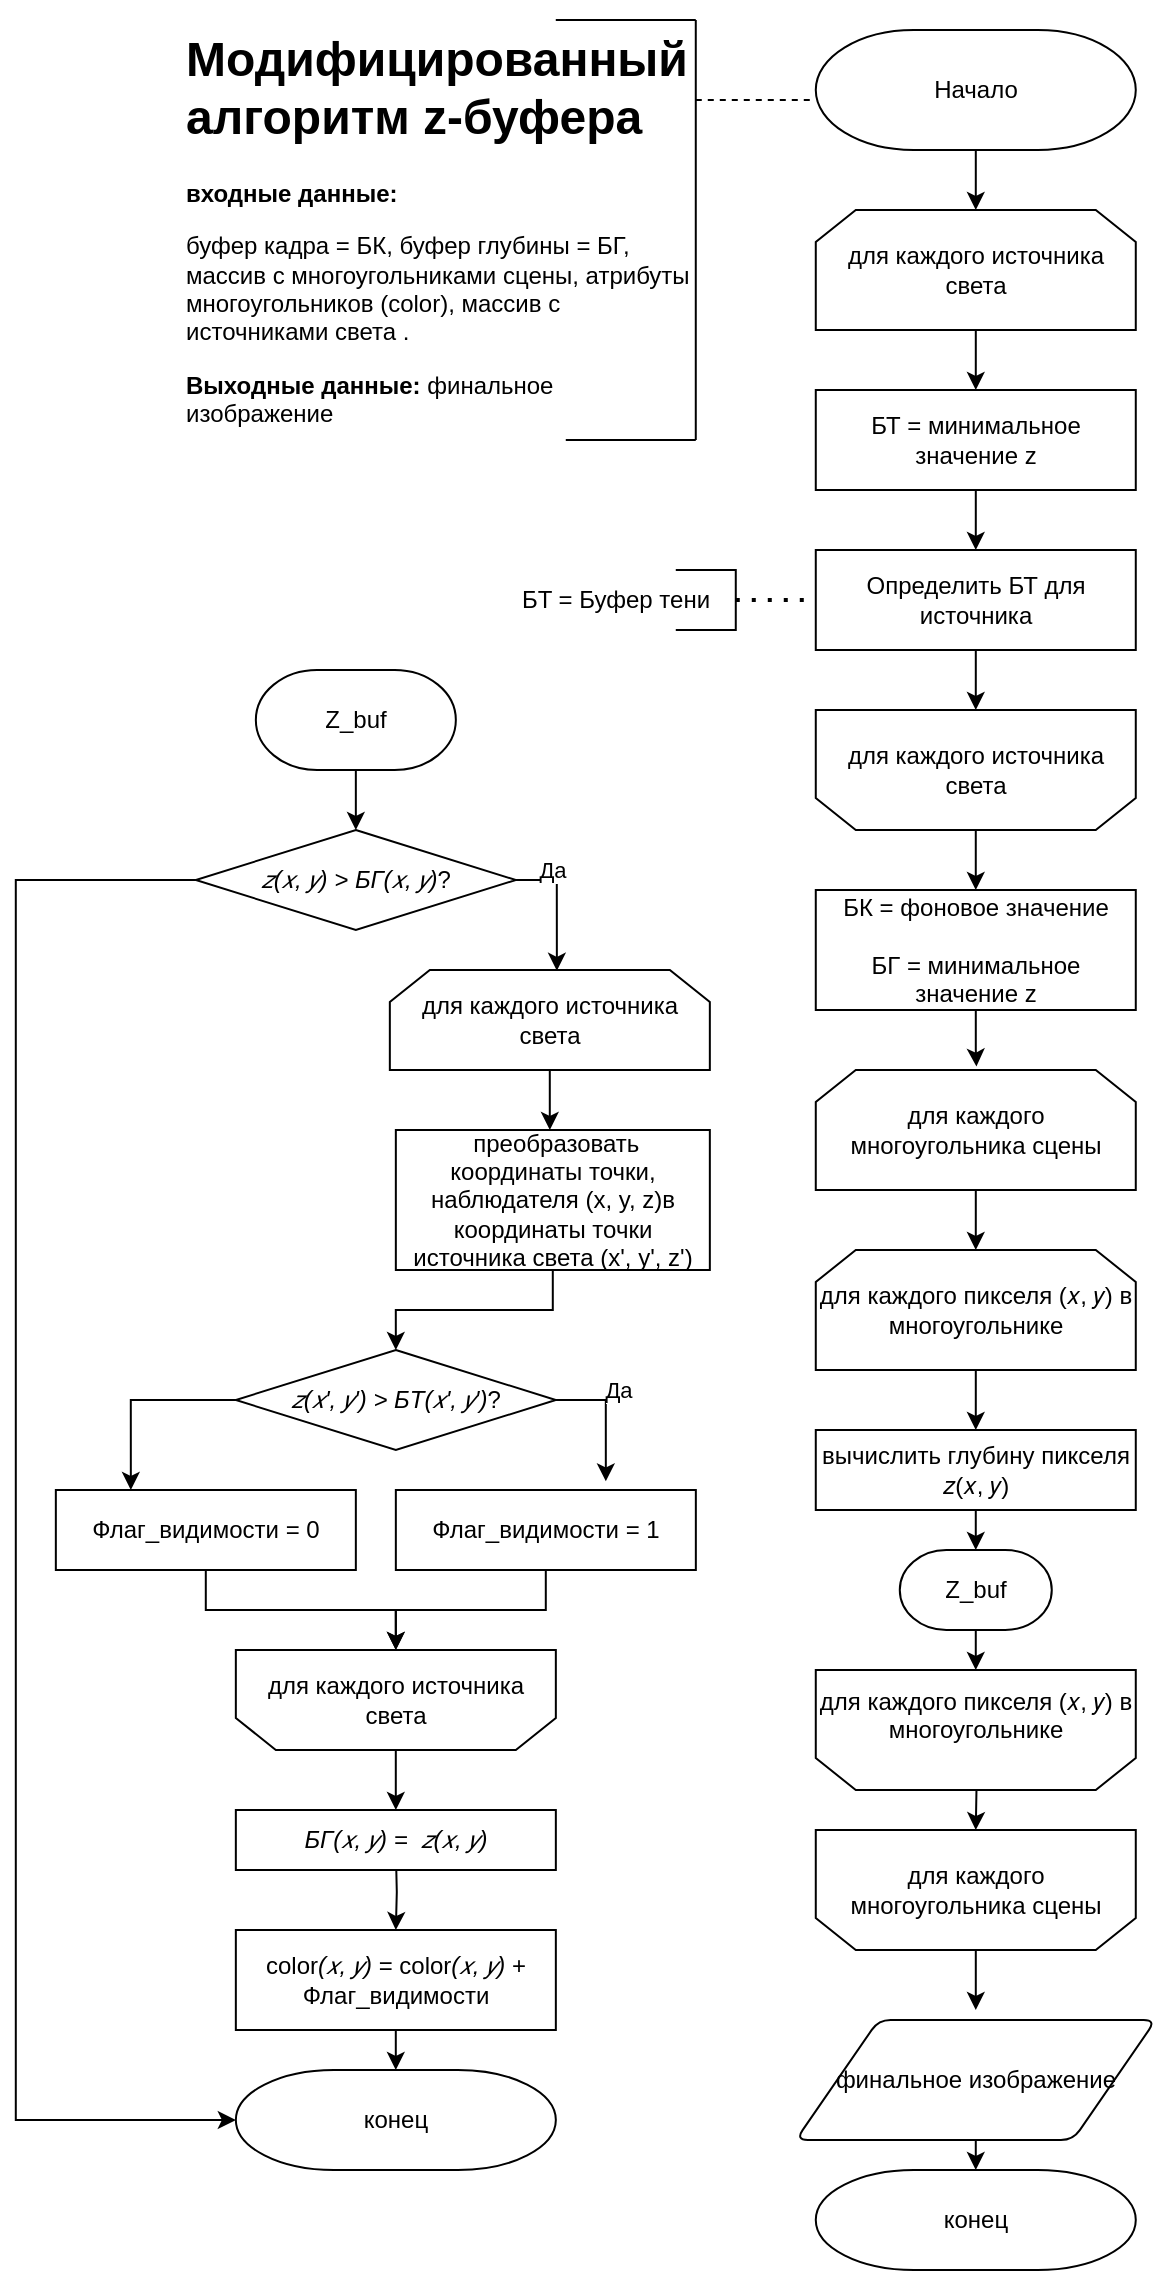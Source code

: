 <mxfile version="21.7.4" type="device">
  <diagram name="Страница — 1" id="tHWk73P_PaQuCRavGto3">
    <mxGraphModel dx="1000" dy="1708" grid="1" gridSize="10" guides="1" tooltips="1" connect="1" arrows="1" fold="1" page="1" pageScale="1" pageWidth="827" pageHeight="1169" math="0" shadow="0">
      <root>
        <mxCell id="0" />
        <mxCell id="1" parent="0" />
        <mxCell id="9HgOVvUjEggW6HavxXkO-4" value="&lt;h1&gt;Модифицированный алгоритм z-буфера&lt;br&gt;&lt;/h1&gt;&lt;p&gt;&lt;b&gt;входные данные:&lt;/b&gt;&lt;br&gt;&lt;/p&gt;&lt;p&gt;буфер кадра = БК, буфер глубины = БГ,&amp;nbsp; массив с многоугольниками сцены, атрибуты многоугольников (color), массив с источниками света .&lt;br&gt;&lt;/p&gt;&lt;p&gt;&lt;b&gt;Выходные данные: &lt;/b&gt;финальное изображение&lt;br&gt;&lt;/p&gt;&lt;p&gt;&lt;br&gt;&lt;/p&gt;&lt;p&gt;&amp;nbsp;&lt;br&gt;&lt;/p&gt;" style="text;html=1;strokeColor=none;fillColor=none;spacing=5;spacingTop=-20;whiteSpace=wrap;overflow=hidden;rounded=0;" vertex="1" parent="1">
          <mxGeometry x="109.89" y="-1130" width="260" height="210" as="geometry" />
        </mxCell>
        <mxCell id="9HgOVvUjEggW6HavxXkO-5" style="edgeStyle=orthogonalEdgeStyle;rounded=0;orthogonalLoop=1;jettySize=auto;html=1;exitX=0.5;exitY=1;exitDx=0;exitDy=0;" edge="1" parent="1" source="9HgOVvUjEggW6HavxXkO-4" target="9HgOVvUjEggW6HavxXkO-4">
          <mxGeometry relative="1" as="geometry" />
        </mxCell>
        <mxCell id="9HgOVvUjEggW6HavxXkO-7" value="" style="endArrow=none;html=1;rounded=0;exitX=1;exitY=1;exitDx=0;exitDy=0;" edge="1" parent="1" source="9HgOVvUjEggW6HavxXkO-4">
          <mxGeometry width="50" height="50" relative="1" as="geometry">
            <mxPoint x="379.89" y="-1040" as="sourcePoint" />
            <mxPoint x="369.89" y="-1130" as="targetPoint" />
          </mxGeometry>
        </mxCell>
        <mxCell id="9HgOVvUjEggW6HavxXkO-8" value="" style="endArrow=none;html=1;rounded=0;" edge="1" parent="1">
          <mxGeometry width="50" height="50" relative="1" as="geometry">
            <mxPoint x="299.89" y="-1130" as="sourcePoint" />
            <mxPoint x="369.89" y="-1130" as="targetPoint" />
          </mxGeometry>
        </mxCell>
        <mxCell id="9HgOVvUjEggW6HavxXkO-10" value="" style="endArrow=none;html=1;rounded=0;exitX=1;exitY=1;exitDx=0;exitDy=0;entryX=0.75;entryY=1;entryDx=0;entryDy=0;" edge="1" parent="1" source="9HgOVvUjEggW6HavxXkO-4" target="9HgOVvUjEggW6HavxXkO-4">
          <mxGeometry width="50" height="50" relative="1" as="geometry">
            <mxPoint x="379.89" y="-1040" as="sourcePoint" />
            <mxPoint x="429.89" y="-1090" as="targetPoint" />
          </mxGeometry>
        </mxCell>
        <mxCell id="9HgOVvUjEggW6HavxXkO-12" value="" style="endArrow=none;dashed=1;html=1;rounded=0;entryX=0;entryY=0.5;entryDx=0;entryDy=0;" edge="1" parent="1">
          <mxGeometry width="50" height="50" relative="1" as="geometry">
            <mxPoint x="369.89" y="-1090" as="sourcePoint" />
            <mxPoint x="429.89" y="-1090" as="targetPoint" />
          </mxGeometry>
        </mxCell>
        <mxCell id="9HgOVvUjEggW6HavxXkO-66" style="edgeStyle=orthogonalEdgeStyle;rounded=0;orthogonalLoop=1;jettySize=auto;html=1;entryX=0.5;entryY=0;entryDx=0;entryDy=0;" edge="1" parent="1" source="9HgOVvUjEggW6HavxXkO-14" target="9HgOVvUjEggW6HavxXkO-65">
          <mxGeometry relative="1" as="geometry" />
        </mxCell>
        <mxCell id="9HgOVvUjEggW6HavxXkO-14" value="&lt;div&gt;БТ = минимальное значение  z&lt;br&gt;&lt;/div&gt;" style="rounded=0;whiteSpace=wrap;html=1;" vertex="1" parent="1">
          <mxGeometry x="429.89" y="-945" width="160" height="50" as="geometry" />
        </mxCell>
        <mxCell id="9HgOVvUjEggW6HavxXkO-64" style="edgeStyle=orthogonalEdgeStyle;rounded=0;orthogonalLoop=1;jettySize=auto;html=1;entryX=0.5;entryY=0;entryDx=0;entryDy=0;" edge="1" parent="1" source="9HgOVvUjEggW6HavxXkO-16" target="9HgOVvUjEggW6HavxXkO-14">
          <mxGeometry relative="1" as="geometry" />
        </mxCell>
        <mxCell id="9HgOVvUjEggW6HavxXkO-16" value="для каждого источника света" style="shape=loopLimit;whiteSpace=wrap;html=1;" vertex="1" parent="1">
          <mxGeometry x="429.89" y="-1035" width="160" height="60" as="geometry" />
        </mxCell>
        <mxCell id="9HgOVvUjEggW6HavxXkO-83" style="edgeStyle=orthogonalEdgeStyle;rounded=0;orthogonalLoop=1;jettySize=auto;html=1;entryX=0.5;entryY=0;entryDx=0;entryDy=0;" edge="1" parent="1" source="9HgOVvUjEggW6HavxXkO-20" target="9HgOVvUjEggW6HavxXkO-24">
          <mxGeometry relative="1" as="geometry" />
        </mxCell>
        <mxCell id="9HgOVvUjEggW6HavxXkO-20" value="для каждого пикселя (𝑥, 𝑦) в многоугольнике " style="shape=loopLimit;whiteSpace=wrap;html=1;" vertex="1" parent="1">
          <mxGeometry x="429.89" y="-515" width="160" height="60" as="geometry" />
        </mxCell>
        <mxCell id="9HgOVvUjEggW6HavxXkO-85" style="edgeStyle=orthogonalEdgeStyle;rounded=0;orthogonalLoop=1;jettySize=auto;html=1;exitX=0.5;exitY=1;exitDx=0;exitDy=0;entryX=0.5;entryY=0;entryDx=0;entryDy=0;" edge="1" parent="1" source="9HgOVvUjEggW6HavxXkO-24">
          <mxGeometry relative="1" as="geometry">
            <mxPoint x="509.89" y="-365" as="targetPoint" />
          </mxGeometry>
        </mxCell>
        <mxCell id="9HgOVvUjEggW6HavxXkO-24" value="вычислить глубину пикселя 𝑧(𝑥, 𝑦)" style="rounded=0;whiteSpace=wrap;html=1;" vertex="1" parent="1">
          <mxGeometry x="429.89" y="-425" width="160" height="40" as="geometry" />
        </mxCell>
        <mxCell id="9HgOVvUjEggW6HavxXkO-40" style="edgeStyle=orthogonalEdgeStyle;rounded=0;orthogonalLoop=1;jettySize=auto;html=1;entryX=0.5;entryY=1;entryDx=0;entryDy=0;exitX=0.5;exitY=1;exitDx=0;exitDy=0;" edge="1" parent="1" target="9HgOVvUjEggW6HavxXkO-39">
          <mxGeometry relative="1" as="geometry">
            <mxPoint x="509.89" y="-285" as="sourcePoint" />
          </mxGeometry>
        </mxCell>
        <mxCell id="9HgOVvUjEggW6HavxXkO-36" value="&lt;div&gt;для каждого пикселя (𝑥, 𝑦) в многоугольнике &lt;/div&gt;&lt;div&gt;&lt;br&gt;&lt;/div&gt;" style="shape=loopLimit;whiteSpace=wrap;html=1;flipV=1;strokeWidth=1;" vertex="1" parent="1">
          <mxGeometry x="429.89" y="-305" width="160" height="60" as="geometry" />
        </mxCell>
        <mxCell id="9HgOVvUjEggW6HavxXkO-87" style="edgeStyle=orthogonalEdgeStyle;rounded=0;orthogonalLoop=1;jettySize=auto;html=1;entryX=0.5;entryY=0;entryDx=0;entryDy=0;" edge="1" parent="1" source="9HgOVvUjEggW6HavxXkO-39">
          <mxGeometry relative="1" as="geometry">
            <mxPoint x="509.89" y="-135" as="targetPoint" />
          </mxGeometry>
        </mxCell>
        <mxCell id="9HgOVvUjEggW6HavxXkO-39" value="для каждого многоугольника сцены" style="shape=loopLimit;whiteSpace=wrap;html=1;direction=west;" vertex="1" parent="1">
          <mxGeometry x="429.89" y="-225" width="160" height="60" as="geometry" />
        </mxCell>
        <mxCell id="9HgOVvUjEggW6HavxXkO-133" style="edgeStyle=orthogonalEdgeStyle;rounded=0;orthogonalLoop=1;jettySize=auto;html=1;exitX=0.5;exitY=1;exitDx=0;exitDy=0;entryX=0.5;entryY=0;entryDx=0;entryDy=0;entryPerimeter=0;" edge="1" parent="1" target="9HgOVvUjEggW6HavxXkO-45">
          <mxGeometry relative="1" as="geometry">
            <mxPoint x="509.89" y="-75" as="sourcePoint" />
          </mxGeometry>
        </mxCell>
        <mxCell id="9HgOVvUjEggW6HavxXkO-41" value="финальное изображение " style="shape=parallelogram;html=1;strokeWidth=1;perimeter=parallelogramPerimeter;whiteSpace=wrap;rounded=1;arcSize=12;size=0.23;" vertex="1" parent="1">
          <mxGeometry x="419.89" y="-130" width="180" height="60" as="geometry" />
        </mxCell>
        <mxCell id="9HgOVvUjEggW6HavxXkO-63" style="edgeStyle=orthogonalEdgeStyle;rounded=0;orthogonalLoop=1;jettySize=auto;html=1;entryX=0.5;entryY=0;entryDx=0;entryDy=0;" edge="1" parent="1" source="9HgOVvUjEggW6HavxXkO-43" target="9HgOVvUjEggW6HavxXkO-16">
          <mxGeometry relative="1" as="geometry" />
        </mxCell>
        <mxCell id="9HgOVvUjEggW6HavxXkO-43" value="Начало" style="strokeWidth=1;html=1;shape=mxgraph.flowchart.terminator;whiteSpace=wrap;" vertex="1" parent="1">
          <mxGeometry x="429.89" y="-1125" width="160" height="60" as="geometry" />
        </mxCell>
        <mxCell id="9HgOVvUjEggW6HavxXkO-45" value="&lt;div&gt;конец&lt;/div&gt;" style="strokeWidth=1;html=1;shape=mxgraph.flowchart.terminator;whiteSpace=wrap;" vertex="1" parent="1">
          <mxGeometry x="429.89" y="-55" width="160" height="50" as="geometry" />
        </mxCell>
        <mxCell id="9HgOVvUjEggW6HavxXkO-59" style="edgeStyle=orthogonalEdgeStyle;rounded=0;orthogonalLoop=1;jettySize=auto;html=1;exitX=0.5;exitY=1;exitDx=0;exitDy=0;" edge="1" parent="1" source="9HgOVvUjEggW6HavxXkO-4" target="9HgOVvUjEggW6HavxXkO-4">
          <mxGeometry relative="1" as="geometry" />
        </mxCell>
        <mxCell id="9HgOVvUjEggW6HavxXkO-73" style="edgeStyle=orthogonalEdgeStyle;rounded=0;orthogonalLoop=1;jettySize=auto;html=1;entryX=0.5;entryY=0;entryDx=0;entryDy=0;" edge="1" parent="1" source="9HgOVvUjEggW6HavxXkO-65" target="9HgOVvUjEggW6HavxXkO-72">
          <mxGeometry relative="1" as="geometry" />
        </mxCell>
        <mxCell id="9HgOVvUjEggW6HavxXkO-65" value="&lt;div&gt;Определить БТ для источника&lt;br&gt;&lt;/div&gt;" style="rounded=0;whiteSpace=wrap;html=1;" vertex="1" parent="1">
          <mxGeometry x="429.89" y="-865" width="160" height="50" as="geometry" />
        </mxCell>
        <mxCell id="9HgOVvUjEggW6HavxXkO-68" value="БT = Буфер тени" style="text;html=1;strokeColor=none;fillColor=none;align=center;verticalAlign=middle;whiteSpace=wrap;rounded=0;" vertex="1" parent="1">
          <mxGeometry x="269.89" y="-855" width="120" height="30" as="geometry" />
        </mxCell>
        <mxCell id="9HgOVvUjEggW6HavxXkO-70" value="" style="endArrow=none;html=1;rounded=0;entryX=0.75;entryY=0;entryDx=0;entryDy=0;exitX=0.75;exitY=1;exitDx=0;exitDy=0;" edge="1" parent="1" source="9HgOVvUjEggW6HavxXkO-68" target="9HgOVvUjEggW6HavxXkO-68">
          <mxGeometry width="50" height="50" relative="1" as="geometry">
            <mxPoint x="359.89" y="-805" as="sourcePoint" />
            <mxPoint x="399.89" y="-845" as="targetPoint" />
            <Array as="points">
              <mxPoint x="389.89" y="-825" />
              <mxPoint x="389.89" y="-855" />
            </Array>
          </mxGeometry>
        </mxCell>
        <mxCell id="9HgOVvUjEggW6HavxXkO-71" value="" style="endArrow=none;dashed=1;html=1;dashPattern=1 3;strokeWidth=2;rounded=0;exitX=1;exitY=0.5;exitDx=0;exitDy=0;entryX=0;entryY=0.5;entryDx=0;entryDy=0;" edge="1" parent="1" source="9HgOVvUjEggW6HavxXkO-68" target="9HgOVvUjEggW6HavxXkO-65">
          <mxGeometry width="50" height="50" relative="1" as="geometry">
            <mxPoint x="59.89" y="-770" as="sourcePoint" />
            <mxPoint x="109.89" y="-820" as="targetPoint" />
          </mxGeometry>
        </mxCell>
        <mxCell id="9HgOVvUjEggW6HavxXkO-75" style="edgeStyle=orthogonalEdgeStyle;rounded=0;orthogonalLoop=1;jettySize=auto;html=1;exitX=0.5;exitY=1;exitDx=0;exitDy=0;entryX=0.5;entryY=0;entryDx=0;entryDy=0;" edge="1" parent="1" source="9HgOVvUjEggW6HavxXkO-72" target="9HgOVvUjEggW6HavxXkO-74">
          <mxGeometry relative="1" as="geometry" />
        </mxCell>
        <mxCell id="9HgOVvUjEggW6HavxXkO-72" value="для каждого источника света" style="shape=loopLimit;whiteSpace=wrap;html=1;flipV=1;" vertex="1" parent="1">
          <mxGeometry x="429.89" y="-785" width="160" height="60" as="geometry" />
        </mxCell>
        <mxCell id="9HgOVvUjEggW6HavxXkO-80" style="edgeStyle=orthogonalEdgeStyle;rounded=0;orthogonalLoop=1;jettySize=auto;html=1;entryX=0.502;entryY=-0.029;entryDx=0;entryDy=0;entryPerimeter=0;" edge="1" parent="1" source="9HgOVvUjEggW6HavxXkO-74" target="9HgOVvUjEggW6HavxXkO-79">
          <mxGeometry relative="1" as="geometry" />
        </mxCell>
        <mxCell id="9HgOVvUjEggW6HavxXkO-74" value="&lt;div&gt;БК = фоновое значение &lt;br&gt;&lt;/div&gt;&lt;div&gt;&lt;br&gt;&lt;/div&gt;&lt;div&gt;БГ = минимальное значение  z&lt;/div&gt;" style="rounded=0;whiteSpace=wrap;html=1;" vertex="1" parent="1">
          <mxGeometry x="429.89" y="-695" width="160" height="60" as="geometry" />
        </mxCell>
        <mxCell id="9HgOVvUjEggW6HavxXkO-82" style="edgeStyle=orthogonalEdgeStyle;rounded=0;orthogonalLoop=1;jettySize=auto;html=1;entryX=0.5;entryY=0;entryDx=0;entryDy=0;" edge="1" parent="1" source="9HgOVvUjEggW6HavxXkO-79" target="9HgOVvUjEggW6HavxXkO-20">
          <mxGeometry relative="1" as="geometry" />
        </mxCell>
        <mxCell id="9HgOVvUjEggW6HavxXkO-79" value="для каждого многоугольника сцены " style="shape=loopLimit;whiteSpace=wrap;html=1;" vertex="1" parent="1">
          <mxGeometry x="429.89" y="-605" width="160" height="60" as="geometry" />
        </mxCell>
        <mxCell id="9HgOVvUjEggW6HavxXkO-86" style="edgeStyle=orthogonalEdgeStyle;rounded=0;orthogonalLoop=1;jettySize=auto;html=1;entryX=0.5;entryY=0;entryDx=0;entryDy=0;" edge="1" parent="1" target="9HgOVvUjEggW6HavxXkO-36">
          <mxGeometry relative="1" as="geometry">
            <mxPoint x="509.89" y="-335" as="sourcePoint" />
          </mxGeometry>
        </mxCell>
        <mxCell id="9HgOVvUjEggW6HavxXkO-100" style="edgeStyle=orthogonalEdgeStyle;rounded=0;orthogonalLoop=1;jettySize=auto;html=1;entryX=0.5;entryY=0;entryDx=0;entryDy=0;" edge="1" parent="1" target="9HgOVvUjEggW6HavxXkO-99">
          <mxGeometry relative="1" as="geometry">
            <mxPoint x="199.92" y="-755" as="sourcePoint" />
          </mxGeometry>
        </mxCell>
        <mxCell id="9HgOVvUjEggW6HavxXkO-109" style="edgeStyle=orthogonalEdgeStyle;rounded=0;orthogonalLoop=1;jettySize=auto;html=1;exitX=1;exitY=0.5;exitDx=0;exitDy=0;entryX=0.522;entryY=0.008;entryDx=0;entryDy=0;entryPerimeter=0;" edge="1" parent="1" source="9HgOVvUjEggW6HavxXkO-99" target="9HgOVvUjEggW6HavxXkO-106">
          <mxGeometry relative="1" as="geometry" />
        </mxCell>
        <mxCell id="9HgOVvUjEggW6HavxXkO-110" value="&lt;div&gt;Да&lt;/div&gt;" style="edgeLabel;html=1;align=center;verticalAlign=middle;resizable=0;points=[];" vertex="1" connectable="0" parent="9HgOVvUjEggW6HavxXkO-109">
          <mxGeometry x="-0.469" y="-2" relative="1" as="geometry">
            <mxPoint y="-7" as="offset" />
          </mxGeometry>
        </mxCell>
        <mxCell id="9HgOVvUjEggW6HavxXkO-140" style="edgeStyle=orthogonalEdgeStyle;rounded=0;orthogonalLoop=1;jettySize=auto;html=1;entryX=0;entryY=0.5;entryDx=0;entryDy=0;entryPerimeter=0;" edge="1" parent="1" source="9HgOVvUjEggW6HavxXkO-99" target="9HgOVvUjEggW6HavxXkO-134">
          <mxGeometry relative="1" as="geometry">
            <mxPoint x="29.92" y="-75" as="targetPoint" />
            <Array as="points">
              <mxPoint x="29.92" y="-700" />
              <mxPoint x="29.92" y="-80" />
            </Array>
          </mxGeometry>
        </mxCell>
        <mxCell id="9HgOVvUjEggW6HavxXkO-99" value="&lt;i&gt;𝑧(𝑥, 𝑦) &amp;gt; БГ&lt;/i&gt;&lt;i&gt;(𝑥, 𝑦)&lt;/i&gt;?" style="rhombus;whiteSpace=wrap;html=1;" vertex="1" parent="1">
          <mxGeometry x="119.92" y="-725" width="160" height="50" as="geometry" />
        </mxCell>
        <mxCell id="9HgOVvUjEggW6HavxXkO-103" style="edgeStyle=orthogonalEdgeStyle;rounded=0;orthogonalLoop=1;jettySize=auto;html=1;entryX=0.5;entryY=0;entryDx=0;entryDy=0;" edge="1" parent="1" target="9HgOVvUjEggW6HavxXkO-102">
          <mxGeometry relative="1" as="geometry">
            <mxPoint x="219.92" y="-215" as="sourcePoint" />
          </mxGeometry>
        </mxCell>
        <mxCell id="9HgOVvUjEggW6HavxXkO-101" value="&lt;i&gt;БГ&lt;/i&gt;&lt;i&gt;(𝑥, 𝑦) =&amp;nbsp; &lt;/i&gt;&lt;i&gt;𝑧(𝑥, 𝑦) &lt;/i&gt;" style="rounded=0;whiteSpace=wrap;html=1;" vertex="1" parent="1">
          <mxGeometry x="139.92" y="-235" width="160" height="30" as="geometry" />
        </mxCell>
        <mxCell id="9HgOVvUjEggW6HavxXkO-132" style="edgeStyle=orthogonalEdgeStyle;rounded=0;orthogonalLoop=1;jettySize=auto;html=1;" edge="1" parent="1" source="9HgOVvUjEggW6HavxXkO-102">
          <mxGeometry relative="1" as="geometry">
            <mxPoint x="219.92" y="-105" as="targetPoint" />
          </mxGeometry>
        </mxCell>
        <mxCell id="9HgOVvUjEggW6HavxXkO-102" value="color&lt;i&gt;(𝑥, 𝑦) &lt;/i&gt; =&amp;nbsp;color&lt;i&gt;(𝑥, 𝑦) &lt;/i&gt; + Флаг_видимости " style="rounded=0;whiteSpace=wrap;html=1;" vertex="1" parent="1">
          <mxGeometry x="139.92" y="-175" width="160" height="50" as="geometry" />
        </mxCell>
        <mxCell id="9HgOVvUjEggW6HavxXkO-111" style="edgeStyle=orthogonalEdgeStyle;rounded=0;orthogonalLoop=1;jettySize=auto;html=1;" edge="1" parent="1" source="9HgOVvUjEggW6HavxXkO-106">
          <mxGeometry relative="1" as="geometry">
            <mxPoint x="296.92" y="-575" as="targetPoint" />
          </mxGeometry>
        </mxCell>
        <mxCell id="9HgOVvUjEggW6HavxXkO-106" value="для каждого источника света" style="shape=loopLimit;whiteSpace=wrap;html=1;" vertex="1" parent="1">
          <mxGeometry x="216.92" y="-655" width="160" height="50" as="geometry" />
        </mxCell>
        <mxCell id="9HgOVvUjEggW6HavxXkO-117" style="edgeStyle=orthogonalEdgeStyle;rounded=0;orthogonalLoop=1;jettySize=auto;html=1;entryX=0.5;entryY=0;entryDx=0;entryDy=0;" edge="1" parent="1" source="9HgOVvUjEggW6HavxXkO-112" target="9HgOVvUjEggW6HavxXkO-116">
          <mxGeometry relative="1" as="geometry" />
        </mxCell>
        <mxCell id="9HgOVvUjEggW6HavxXkO-112" value="&amp;nbsp;преобразовать координаты точки, наблюдателя (x, y, z)в координаты точки источника света (x&#39;, y&#39;, z&#39;)" style="rounded=0;whiteSpace=wrap;html=1;" vertex="1" parent="1">
          <mxGeometry x="219.92" y="-575" width="157" height="70" as="geometry" />
        </mxCell>
        <mxCell id="9HgOVvUjEggW6HavxXkO-122" style="edgeStyle=orthogonalEdgeStyle;rounded=0;orthogonalLoop=1;jettySize=auto;html=1;exitX=1;exitY=0.5;exitDx=0;exitDy=0;entryX=0.7;entryY=-0.108;entryDx=0;entryDy=0;entryPerimeter=0;" edge="1" parent="1" source="9HgOVvUjEggW6HavxXkO-116" target="9HgOVvUjEggW6HavxXkO-118">
          <mxGeometry relative="1" as="geometry" />
        </mxCell>
        <mxCell id="9HgOVvUjEggW6HavxXkO-141" value="Да" style="edgeLabel;html=1;align=center;verticalAlign=middle;resizable=0;points=[];" vertex="1" connectable="0" parent="9HgOVvUjEggW6HavxXkO-122">
          <mxGeometry x="-0.352" y="-2" relative="1" as="geometry">
            <mxPoint x="9" y="-7" as="offset" />
          </mxGeometry>
        </mxCell>
        <mxCell id="9HgOVvUjEggW6HavxXkO-126" style="edgeStyle=orthogonalEdgeStyle;rounded=0;orthogonalLoop=1;jettySize=auto;html=1;entryX=0.25;entryY=0;entryDx=0;entryDy=0;exitX=0;exitY=0.5;exitDx=0;exitDy=0;" edge="1" parent="1" source="9HgOVvUjEggW6HavxXkO-116" target="9HgOVvUjEggW6HavxXkO-123">
          <mxGeometry relative="1" as="geometry">
            <mxPoint x="139.92" y="-470" as="sourcePoint" />
            <Array as="points">
              <mxPoint x="87.92" y="-440" />
            </Array>
          </mxGeometry>
        </mxCell>
        <mxCell id="9HgOVvUjEggW6HavxXkO-116" value="&lt;i&gt;𝑧(𝑥&#39;, 𝑦&#39;) &amp;gt; БT&lt;/i&gt;&lt;i&gt;(𝑥&#39;, 𝑦&#39;)&lt;/i&gt;?" style="rhombus;whiteSpace=wrap;html=1;" vertex="1" parent="1">
          <mxGeometry x="139.92" y="-465" width="160" height="50" as="geometry" />
        </mxCell>
        <mxCell id="9HgOVvUjEggW6HavxXkO-128" style="edgeStyle=orthogonalEdgeStyle;rounded=0;orthogonalLoop=1;jettySize=auto;html=1;entryX=0.5;entryY=0;entryDx=0;entryDy=0;" edge="1" parent="1" source="9HgOVvUjEggW6HavxXkO-118" target="9HgOVvUjEggW6HavxXkO-127">
          <mxGeometry relative="1" as="geometry" />
        </mxCell>
        <mxCell id="9HgOVvUjEggW6HavxXkO-118" value="Флаг_видимости = 1 " style="rounded=0;whiteSpace=wrap;html=1;" vertex="1" parent="1">
          <mxGeometry x="219.92" y="-395" width="150" height="40" as="geometry" />
        </mxCell>
        <mxCell id="9HgOVvUjEggW6HavxXkO-129" style="edgeStyle=orthogonalEdgeStyle;rounded=0;orthogonalLoop=1;jettySize=auto;html=1;entryX=0.5;entryY=0;entryDx=0;entryDy=0;" edge="1" parent="1" source="9HgOVvUjEggW6HavxXkO-123" target="9HgOVvUjEggW6HavxXkO-127">
          <mxGeometry relative="1" as="geometry" />
        </mxCell>
        <mxCell id="9HgOVvUjEggW6HavxXkO-123" value="Флаг_видимости = 0 " style="rounded=0;whiteSpace=wrap;html=1;" vertex="1" parent="1">
          <mxGeometry x="49.92" y="-395" width="150" height="40" as="geometry" />
        </mxCell>
        <mxCell id="9HgOVvUjEggW6HavxXkO-130" style="edgeStyle=orthogonalEdgeStyle;rounded=0;orthogonalLoop=1;jettySize=auto;html=1;" edge="1" parent="1" source="9HgOVvUjEggW6HavxXkO-127">
          <mxGeometry relative="1" as="geometry">
            <mxPoint x="219.92" y="-235" as="targetPoint" />
          </mxGeometry>
        </mxCell>
        <mxCell id="9HgOVvUjEggW6HavxXkO-127" value="для каждого источника света" style="shape=loopLimit;whiteSpace=wrap;html=1;flipV=1;" vertex="1" parent="1">
          <mxGeometry x="139.92" y="-315" width="160" height="50" as="geometry" />
        </mxCell>
        <mxCell id="9HgOVvUjEggW6HavxXkO-134" value="&lt;div&gt;конец&lt;/div&gt;" style="strokeWidth=1;html=1;shape=mxgraph.flowchart.terminator;whiteSpace=wrap;" vertex="1" parent="1">
          <mxGeometry x="139.92" y="-105" width="160" height="50" as="geometry" />
        </mxCell>
        <mxCell id="9HgOVvUjEggW6HavxXkO-135" value="Z_buf" style="strokeWidth=1;html=1;shape=mxgraph.flowchart.terminator;whiteSpace=wrap;" vertex="1" parent="1">
          <mxGeometry x="149.92" y="-805" width="100" height="50" as="geometry" />
        </mxCell>
        <mxCell id="9HgOVvUjEggW6HavxXkO-138" value="Z_buf" style="strokeWidth=1;html=1;shape=mxgraph.flowchart.terminator;whiteSpace=wrap;" vertex="1" parent="1">
          <mxGeometry x="471.89" y="-365" width="76" height="40" as="geometry" />
        </mxCell>
      </root>
    </mxGraphModel>
  </diagram>
</mxfile>
